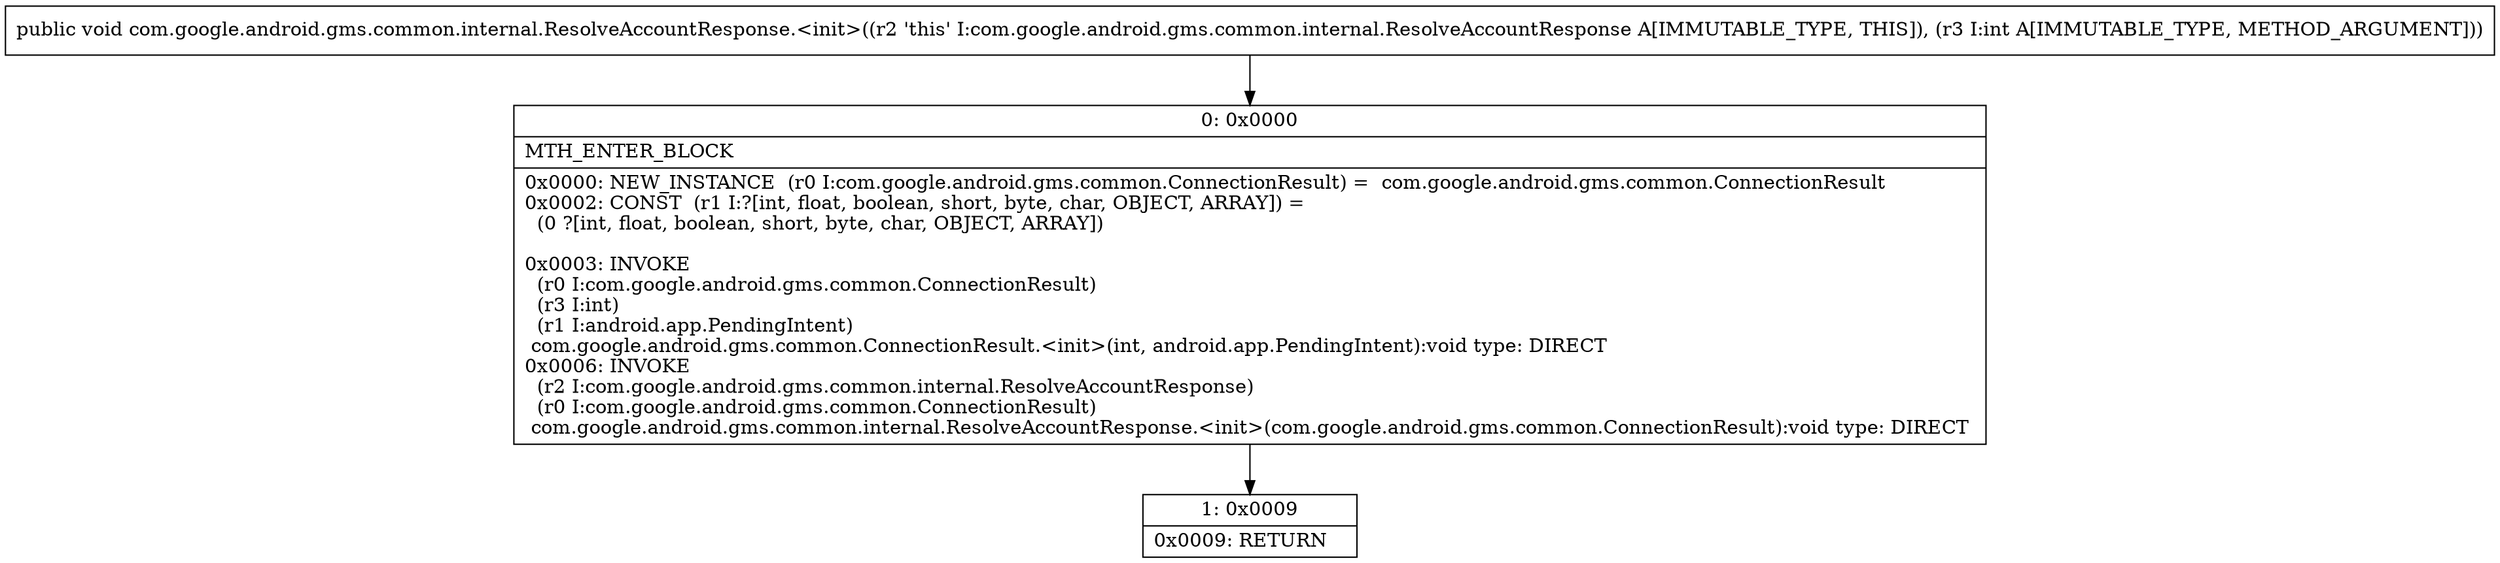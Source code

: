 digraph "CFG forcom.google.android.gms.common.internal.ResolveAccountResponse.\<init\>(I)V" {
Node_0 [shape=record,label="{0\:\ 0x0000|MTH_ENTER_BLOCK\l|0x0000: NEW_INSTANCE  (r0 I:com.google.android.gms.common.ConnectionResult) =  com.google.android.gms.common.ConnectionResult \l0x0002: CONST  (r1 I:?[int, float, boolean, short, byte, char, OBJECT, ARRAY]) = \l  (0 ?[int, float, boolean, short, byte, char, OBJECT, ARRAY])\l \l0x0003: INVOKE  \l  (r0 I:com.google.android.gms.common.ConnectionResult)\l  (r3 I:int)\l  (r1 I:android.app.PendingIntent)\l com.google.android.gms.common.ConnectionResult.\<init\>(int, android.app.PendingIntent):void type: DIRECT \l0x0006: INVOKE  \l  (r2 I:com.google.android.gms.common.internal.ResolveAccountResponse)\l  (r0 I:com.google.android.gms.common.ConnectionResult)\l com.google.android.gms.common.internal.ResolveAccountResponse.\<init\>(com.google.android.gms.common.ConnectionResult):void type: DIRECT \l}"];
Node_1 [shape=record,label="{1\:\ 0x0009|0x0009: RETURN   \l}"];
MethodNode[shape=record,label="{public void com.google.android.gms.common.internal.ResolveAccountResponse.\<init\>((r2 'this' I:com.google.android.gms.common.internal.ResolveAccountResponse A[IMMUTABLE_TYPE, THIS]), (r3 I:int A[IMMUTABLE_TYPE, METHOD_ARGUMENT])) }"];
MethodNode -> Node_0;
Node_0 -> Node_1;
}

